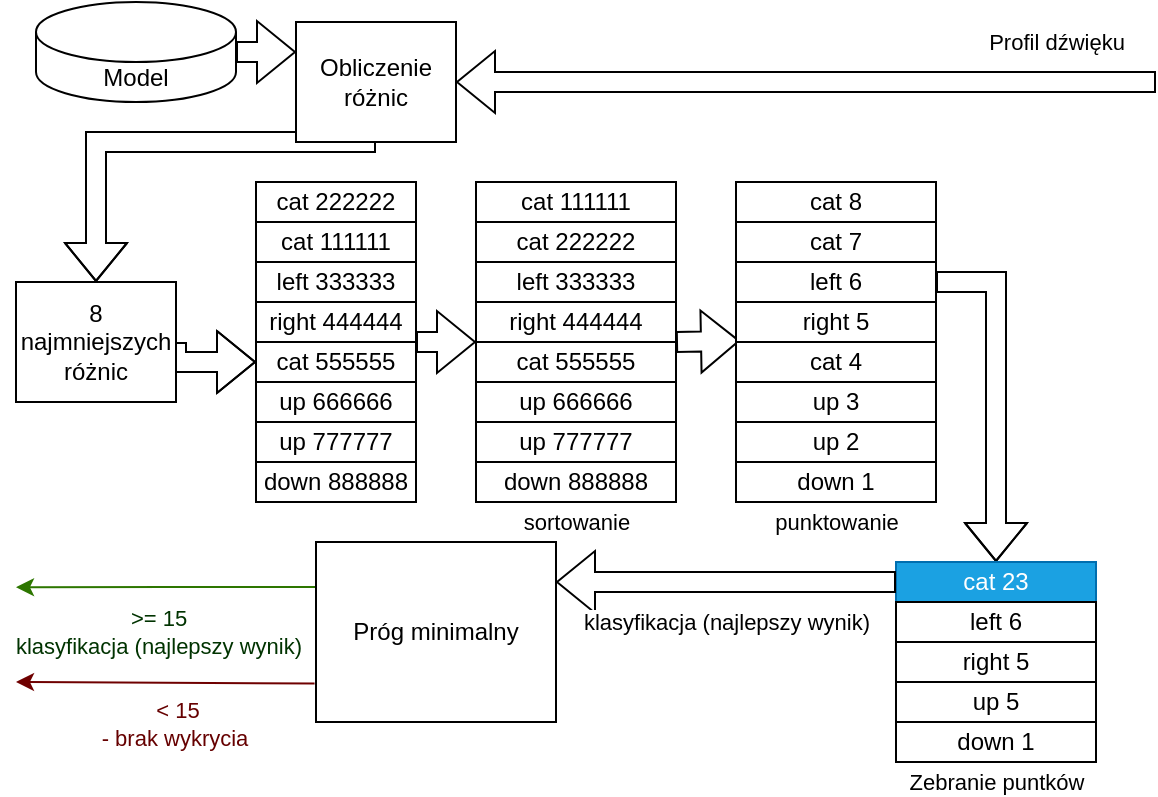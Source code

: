 <mxfile version="23.1.5" type="device">
  <diagram name="Strona-1" id="N-g6R4FaqpWk_qaJ9Zau">
    <mxGraphModel dx="574" dy="383" grid="1" gridSize="10" guides="1" tooltips="1" connect="1" arrows="1" fold="1" page="1" pageScale="1" pageWidth="583" pageHeight="413" math="0" shadow="0">
      <root>
        <mxCell id="0" />
        <mxCell id="1" parent="0" />
        <mxCell id="QXbhTZh7FSRHMu3yAL8Z-154" value="cat 111111" style="rounded=0;whiteSpace=wrap;html=1;" parent="1" vertex="1">
          <mxGeometry x="130" y="120" width="80" height="20" as="geometry" />
        </mxCell>
        <mxCell id="QXbhTZh7FSRHMu3yAL8Z-155" value="cat 222222" style="rounded=0;whiteSpace=wrap;html=1;" parent="1" vertex="1">
          <mxGeometry x="130" y="100" width="80" height="20" as="geometry" />
        </mxCell>
        <mxCell id="QXbhTZh7FSRHMu3yAL8Z-171" value="" style="edgeStyle=orthogonalEdgeStyle;rounded=0;orthogonalLoop=1;jettySize=auto;html=1;" parent="1" source="QXbhTZh7FSRHMu3yAL8Z-156" target="QXbhTZh7FSRHMu3yAL8Z-158" edge="1">
          <mxGeometry relative="1" as="geometry" />
        </mxCell>
        <mxCell id="QXbhTZh7FSRHMu3yAL8Z-156" value="left 333333" style="rounded=0;whiteSpace=wrap;html=1;" parent="1" vertex="1">
          <mxGeometry x="130" y="140" width="80" height="20" as="geometry" />
        </mxCell>
        <mxCell id="QXbhTZh7FSRHMu3yAL8Z-157" value="right 444444" style="rounded=0;whiteSpace=wrap;html=1;" parent="1" vertex="1">
          <mxGeometry x="130" y="160" width="80" height="20" as="geometry" />
        </mxCell>
        <mxCell id="QXbhTZh7FSRHMu3yAL8Z-158" value="cat 555555" style="rounded=0;whiteSpace=wrap;html=1;" parent="1" vertex="1">
          <mxGeometry x="130" y="180" width="80" height="20" as="geometry" />
        </mxCell>
        <mxCell id="QXbhTZh7FSRHMu3yAL8Z-159" value="up 666666" style="rounded=0;whiteSpace=wrap;html=1;" parent="1" vertex="1">
          <mxGeometry x="130" y="200" width="80" height="20" as="geometry" />
        </mxCell>
        <mxCell id="QXbhTZh7FSRHMu3yAL8Z-160" value="up 777777" style="rounded=0;whiteSpace=wrap;html=1;" parent="1" vertex="1">
          <mxGeometry x="130" y="220" width="80" height="20" as="geometry" />
        </mxCell>
        <mxCell id="QXbhTZh7FSRHMu3yAL8Z-161" value="down 888888" style="rounded=0;whiteSpace=wrap;html=1;" parent="1" vertex="1">
          <mxGeometry x="130" y="240" width="80" height="20" as="geometry" />
        </mxCell>
        <mxCell id="QXbhTZh7FSRHMu3yAL8Z-162" value="sortowanie" style="shape=flexArrow;endArrow=classic;html=1;rounded=0;exitX=1;exitY=0;exitDx=0;exitDy=0;entryX=0;entryY=0;entryDx=0;entryDy=0;" parent="1" source="QXbhTZh7FSRHMu3yAL8Z-158" target="QXbhTZh7FSRHMu3yAL8Z-167" edge="1">
          <mxGeometry x="1" y="-103" width="50" height="50" relative="1" as="geometry">
            <mxPoint x="140" y="180" as="sourcePoint" />
            <mxPoint x="190" y="180" as="targetPoint" />
            <mxPoint x="50" y="-13" as="offset" />
          </mxGeometry>
        </mxCell>
        <mxCell id="QXbhTZh7FSRHMu3yAL8Z-163" value="cat 111111" style="rounded=0;whiteSpace=wrap;html=1;" parent="1" vertex="1">
          <mxGeometry x="240" y="100" width="100" height="20" as="geometry" />
        </mxCell>
        <mxCell id="QXbhTZh7FSRHMu3yAL8Z-164" value="cat 222222" style="rounded=0;whiteSpace=wrap;html=1;" parent="1" vertex="1">
          <mxGeometry x="240" y="120" width="100" height="20" as="geometry" />
        </mxCell>
        <mxCell id="QXbhTZh7FSRHMu3yAL8Z-165" value="left 333333" style="rounded=0;whiteSpace=wrap;html=1;" parent="1" vertex="1">
          <mxGeometry x="240" y="140" width="100" height="20" as="geometry" />
        </mxCell>
        <mxCell id="QXbhTZh7FSRHMu3yAL8Z-166" value="right 444444" style="rounded=0;whiteSpace=wrap;html=1;" parent="1" vertex="1">
          <mxGeometry x="240" y="160" width="100" height="20" as="geometry" />
        </mxCell>
        <mxCell id="QXbhTZh7FSRHMu3yAL8Z-167" value="cat 555555" style="rounded=0;whiteSpace=wrap;html=1;" parent="1" vertex="1">
          <mxGeometry x="240" y="180" width="100" height="20" as="geometry" />
        </mxCell>
        <mxCell id="QXbhTZh7FSRHMu3yAL8Z-168" value="up 666666" style="rounded=0;whiteSpace=wrap;html=1;" parent="1" vertex="1">
          <mxGeometry x="240" y="200" width="100" height="20" as="geometry" />
        </mxCell>
        <mxCell id="QXbhTZh7FSRHMu3yAL8Z-169" value="up 777777" style="rounded=0;whiteSpace=wrap;html=1;" parent="1" vertex="1">
          <mxGeometry x="240" y="220" width="100" height="20" as="geometry" />
        </mxCell>
        <mxCell id="QXbhTZh7FSRHMu3yAL8Z-170" value="down 888888" style="rounded=0;whiteSpace=wrap;html=1;" parent="1" vertex="1">
          <mxGeometry x="240" y="240" width="100" height="20" as="geometry" />
        </mxCell>
        <mxCell id="QXbhTZh7FSRHMu3yAL8Z-172" value="punktowanie" style="shape=flexArrow;endArrow=classic;html=1;rounded=0;exitX=1;exitY=0;exitDx=0;exitDy=0;entryX=0;entryY=0;entryDx=0;entryDy=0;" parent="1" source="QXbhTZh7FSRHMu3yAL8Z-167" edge="1">
          <mxGeometry x="1" y="-103" width="50" height="50" relative="1" as="geometry">
            <mxPoint x="292" y="179.43" as="sourcePoint" />
            <mxPoint x="372" y="179.43" as="targetPoint" />
            <mxPoint x="46" y="-12" as="offset" />
          </mxGeometry>
        </mxCell>
        <mxCell id="QXbhTZh7FSRHMu3yAL8Z-173" value="cat 8" style="rounded=0;whiteSpace=wrap;html=1;" parent="1" vertex="1">
          <mxGeometry x="370" y="100" width="100" height="20" as="geometry" />
        </mxCell>
        <mxCell id="QXbhTZh7FSRHMu3yAL8Z-174" value="cat 7" style="rounded=0;whiteSpace=wrap;html=1;" parent="1" vertex="1">
          <mxGeometry x="370" y="120" width="100" height="20" as="geometry" />
        </mxCell>
        <mxCell id="QXbhTZh7FSRHMu3yAL8Z-175" value="left 6" style="rounded=0;whiteSpace=wrap;html=1;" parent="1" vertex="1">
          <mxGeometry x="370" y="140" width="100" height="20" as="geometry" />
        </mxCell>
        <mxCell id="QXbhTZh7FSRHMu3yAL8Z-176" value="right 5" style="rounded=0;whiteSpace=wrap;html=1;" parent="1" vertex="1">
          <mxGeometry x="370" y="160" width="100" height="20" as="geometry" />
        </mxCell>
        <mxCell id="QXbhTZh7FSRHMu3yAL8Z-177" value="cat 4" style="rounded=0;whiteSpace=wrap;html=1;" parent="1" vertex="1">
          <mxGeometry x="370" y="180" width="100" height="20" as="geometry" />
        </mxCell>
        <mxCell id="QXbhTZh7FSRHMu3yAL8Z-178" value="up 3" style="rounded=0;whiteSpace=wrap;html=1;" parent="1" vertex="1">
          <mxGeometry x="370" y="200" width="100" height="20" as="geometry" />
        </mxCell>
        <mxCell id="QXbhTZh7FSRHMu3yAL8Z-179" value="up 2" style="rounded=0;whiteSpace=wrap;html=1;" parent="1" vertex="1">
          <mxGeometry x="370" y="220" width="100" height="20" as="geometry" />
        </mxCell>
        <mxCell id="QXbhTZh7FSRHMu3yAL8Z-180" value="down 1" style="rounded=0;whiteSpace=wrap;html=1;" parent="1" vertex="1">
          <mxGeometry x="370" y="240" width="100" height="20" as="geometry" />
        </mxCell>
        <mxCell id="QXbhTZh7FSRHMu3yAL8Z-181" value="Zebranie puntków" style="shape=flexArrow;endArrow=classic;html=1;rounded=0;exitX=1;exitY=0;exitDx=0;exitDy=0;entryX=0.5;entryY=0;entryDx=0;entryDy=0;" parent="1" target="QXbhTZh7FSRHMu3yAL8Z-182" edge="1">
          <mxGeometry x="1" y="110" width="50" height="50" relative="1" as="geometry">
            <mxPoint x="470" y="150" as="sourcePoint" />
            <mxPoint x="500" y="300" as="targetPoint" />
            <mxPoint x="-110" y="110" as="offset" />
            <Array as="points">
              <mxPoint x="500" y="150" />
            </Array>
          </mxGeometry>
        </mxCell>
        <mxCell id="QXbhTZh7FSRHMu3yAL8Z-182" value="cat 23" style="rounded=0;whiteSpace=wrap;html=1;fillColor=#1ba1e2;fontColor=#ffffff;strokeColor=#006EAF;" parent="1" vertex="1">
          <mxGeometry x="450" y="290" width="100" height="20" as="geometry" />
        </mxCell>
        <mxCell id="QXbhTZh7FSRHMu3yAL8Z-184" value="left 6" style="rounded=0;whiteSpace=wrap;html=1;" parent="1" vertex="1">
          <mxGeometry x="450" y="310" width="100" height="20" as="geometry" />
        </mxCell>
        <mxCell id="QXbhTZh7FSRHMu3yAL8Z-185" value="right 5" style="rounded=0;whiteSpace=wrap;html=1;" parent="1" vertex="1">
          <mxGeometry x="450" y="330" width="100" height="20" as="geometry" />
        </mxCell>
        <mxCell id="QXbhTZh7FSRHMu3yAL8Z-187" value="up 5" style="rounded=0;whiteSpace=wrap;html=1;" parent="1" vertex="1">
          <mxGeometry x="450" y="350" width="100" height="20" as="geometry" />
        </mxCell>
        <mxCell id="QXbhTZh7FSRHMu3yAL8Z-189" value="down 1" style="rounded=0;whiteSpace=wrap;html=1;" parent="1" vertex="1">
          <mxGeometry x="450" y="370" width="100" height="20" as="geometry" />
        </mxCell>
        <mxCell id="QXbhTZh7FSRHMu3yAL8Z-190" value="klasyfikacja (najlepszy wynik)" style="shape=flexArrow;endArrow=classic;html=1;rounded=0;exitX=0;exitY=0.5;exitDx=0;exitDy=0;" parent="1" source="QXbhTZh7FSRHMu3yAL8Z-182" edge="1">
          <mxGeometry y="20" width="50" height="50" relative="1" as="geometry">
            <mxPoint x="260" y="300" as="sourcePoint" />
            <mxPoint x="280" y="300" as="targetPoint" />
            <mxPoint as="offset" />
          </mxGeometry>
        </mxCell>
        <mxCell id="T2ntLD29cBeYtYu6RE_p-3" style="edgeStyle=orthogonalEdgeStyle;rounded=0;orthogonalLoop=1;jettySize=auto;html=1;exitX=0.5;exitY=1;exitDx=0;exitDy=0;entryX=0.5;entryY=0;entryDx=0;entryDy=0;shape=flexArrow;" parent="1" source="T2ntLD29cBeYtYu6RE_p-1" target="T2ntLD29cBeYtYu6RE_p-2" edge="1">
          <mxGeometry relative="1" as="geometry">
            <Array as="points">
              <mxPoint x="190" y="80" />
              <mxPoint x="50" y="80" />
            </Array>
          </mxGeometry>
        </mxCell>
        <mxCell id="T2ntLD29cBeYtYu6RE_p-1" value="Obliczenie różnic" style="rounded=0;whiteSpace=wrap;html=1;" parent="1" vertex="1">
          <mxGeometry x="150" y="20" width="80" height="60" as="geometry" />
        </mxCell>
        <mxCell id="T2ntLD29cBeYtYu6RE_p-4" style="edgeStyle=orthogonalEdgeStyle;rounded=0;orthogonalLoop=1;jettySize=auto;html=1;exitX=1;exitY=0.5;exitDx=0;exitDy=0;entryX=0;entryY=0.5;entryDx=0;entryDy=0;shape=flexArrow;" parent="1" source="T2ntLD29cBeYtYu6RE_p-2" target="QXbhTZh7FSRHMu3yAL8Z-158" edge="1">
          <mxGeometry relative="1" as="geometry">
            <Array as="points">
              <mxPoint x="90" y="190" />
            </Array>
          </mxGeometry>
        </mxCell>
        <mxCell id="T2ntLD29cBeYtYu6RE_p-2" value="8 najmniejszych różnic" style="rounded=0;whiteSpace=wrap;html=1;" parent="1" vertex="1">
          <mxGeometry x="10" y="150" width="80" height="60" as="geometry" />
        </mxCell>
        <mxCell id="T2ntLD29cBeYtYu6RE_p-5" value="" style="shape=flexArrow;endArrow=classic;html=1;rounded=0;entryX=1;entryY=0.5;entryDx=0;entryDy=0;" parent="1" target="T2ntLD29cBeYtYu6RE_p-1" edge="1">
          <mxGeometry width="50" height="50" relative="1" as="geometry">
            <mxPoint x="580" y="50" as="sourcePoint" />
            <mxPoint x="350" y="120" as="targetPoint" />
          </mxGeometry>
        </mxCell>
        <mxCell id="T2ntLD29cBeYtYu6RE_p-6" value="Profil dźwięku" style="edgeLabel;html=1;align=center;verticalAlign=middle;resizable=0;points=[];" parent="T2ntLD29cBeYtYu6RE_p-5" vertex="1" connectable="0">
          <mxGeometry x="-0.412" relative="1" as="geometry">
            <mxPoint x="53" y="-20" as="offset" />
          </mxGeometry>
        </mxCell>
        <mxCell id="T2ntLD29cBeYtYu6RE_p-8" style="edgeStyle=orthogonalEdgeStyle;rounded=0;orthogonalLoop=1;jettySize=auto;html=1;exitX=1;exitY=0.5;exitDx=0;exitDy=0;exitPerimeter=0;entryX=0;entryY=0.25;entryDx=0;entryDy=0;shape=flexArrow;" parent="1" source="T2ntLD29cBeYtYu6RE_p-7" target="T2ntLD29cBeYtYu6RE_p-1" edge="1">
          <mxGeometry relative="1" as="geometry" />
        </mxCell>
        <mxCell id="T2ntLD29cBeYtYu6RE_p-7" value="Model" style="shape=cylinder3;whiteSpace=wrap;html=1;boundedLbl=1;backgroundOutline=1;size=15;" parent="1" vertex="1">
          <mxGeometry x="20" y="10" width="100" height="50" as="geometry" />
        </mxCell>
        <mxCell id="U09QIPUbNQMOL4Gzh403-3" style="edgeStyle=orthogonalEdgeStyle;rounded=0;orthogonalLoop=1;jettySize=auto;html=1;exitX=0;exitY=0.25;exitDx=0;exitDy=0;fillColor=#60a917;strokeColor=#2D7600;" edge="1" parent="1" source="U09QIPUbNQMOL4Gzh403-1">
          <mxGeometry relative="1" as="geometry">
            <mxPoint x="10" y="302.6" as="targetPoint" />
          </mxGeometry>
        </mxCell>
        <mxCell id="U09QIPUbNQMOL4Gzh403-4" value="&lt;font color=&quot;#003300&quot;&gt;&amp;gt;= 15&lt;br&gt;klasyfikacja (najlepszy wynik)&lt;/font&gt;" style="edgeLabel;html=1;align=center;verticalAlign=middle;resizable=0;points=[];" vertex="1" connectable="0" parent="U09QIPUbNQMOL4Gzh403-3">
          <mxGeometry x="-0.393" y="-1" relative="1" as="geometry">
            <mxPoint x="-34" y="23" as="offset" />
          </mxGeometry>
        </mxCell>
        <mxCell id="U09QIPUbNQMOL4Gzh403-1" value="Próg minimalny" style="rounded=0;whiteSpace=wrap;html=1;" vertex="1" parent="1">
          <mxGeometry x="160" y="280" width="120" height="90" as="geometry" />
        </mxCell>
        <mxCell id="U09QIPUbNQMOL4Gzh403-2" value="&lt;font color=&quot;#660000&quot;&gt;&amp;nbsp;&amp;lt; 15&lt;br&gt;- brak wykrycia&lt;/font&gt;" style="endArrow=classic;html=1;rounded=0;exitX=-0.006;exitY=0.786;exitDx=0;exitDy=0;exitPerimeter=0;fillColor=#a20025;strokeColor=#6F0000;" edge="1" parent="1" source="U09QIPUbNQMOL4Gzh403-1">
          <mxGeometry x="-0.062" y="21" width="50" height="50" relative="1" as="geometry">
            <mxPoint x="270" y="410" as="sourcePoint" />
            <mxPoint x="10" y="350" as="targetPoint" />
            <mxPoint as="offset" />
          </mxGeometry>
        </mxCell>
      </root>
    </mxGraphModel>
  </diagram>
</mxfile>
